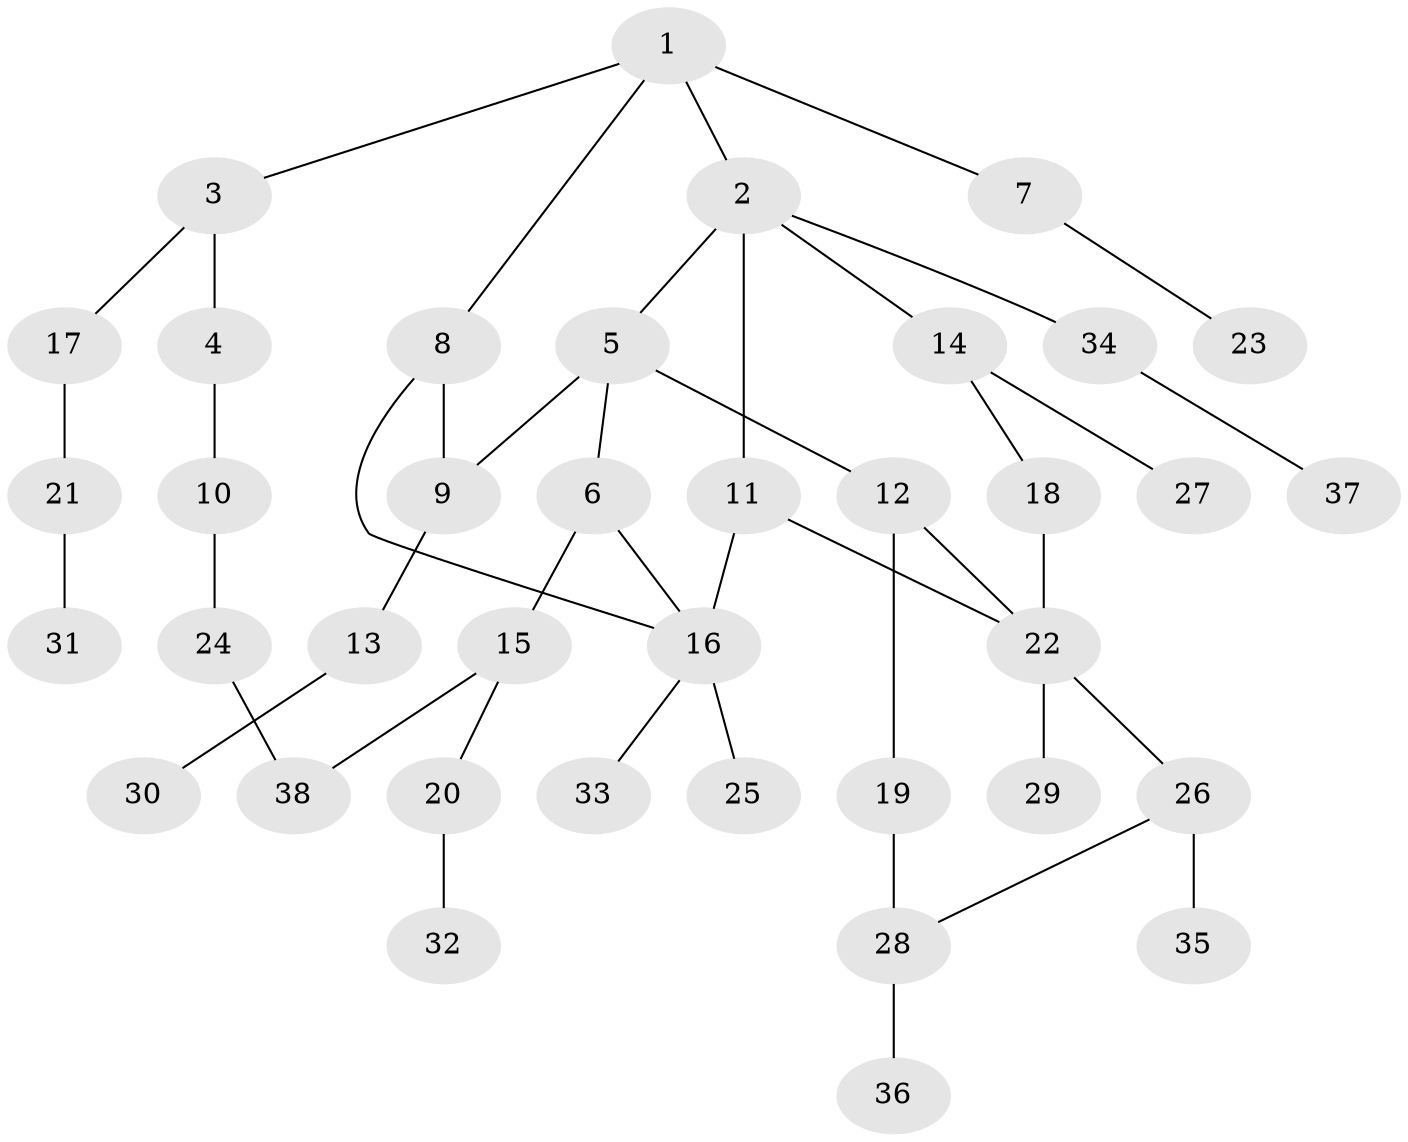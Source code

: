 // original degree distribution, {5: 0.056, 7: 0.008, 4: 0.064, 2: 0.272, 3: 0.184, 1: 0.408, 6: 0.008}
// Generated by graph-tools (version 1.1) at 2025/48/03/04/25 22:48:55]
// undirected, 38 vertices, 44 edges
graph export_dot {
  node [color=gray90,style=filled];
  1;
  2;
  3;
  4;
  5;
  6;
  7;
  8;
  9;
  10;
  11;
  12;
  13;
  14;
  15;
  16;
  17;
  18;
  19;
  20;
  21;
  22;
  23;
  24;
  25;
  26;
  27;
  28;
  29;
  30;
  31;
  32;
  33;
  34;
  35;
  36;
  37;
  38;
  1 -- 2 [weight=1.0];
  1 -- 3 [weight=1.0];
  1 -- 7 [weight=1.0];
  1 -- 8 [weight=1.0];
  2 -- 5 [weight=1.0];
  2 -- 11 [weight=1.0];
  2 -- 14 [weight=1.0];
  2 -- 34 [weight=1.0];
  3 -- 4 [weight=1.0];
  3 -- 17 [weight=1.0];
  4 -- 10 [weight=1.0];
  5 -- 6 [weight=1.0];
  5 -- 9 [weight=1.0];
  5 -- 12 [weight=1.0];
  6 -- 15 [weight=1.0];
  6 -- 16 [weight=1.0];
  7 -- 23 [weight=1.0];
  8 -- 9 [weight=1.0];
  8 -- 16 [weight=1.0];
  9 -- 13 [weight=1.0];
  10 -- 24 [weight=1.0];
  11 -- 16 [weight=1.0];
  11 -- 22 [weight=1.0];
  12 -- 19 [weight=1.0];
  12 -- 22 [weight=1.0];
  13 -- 30 [weight=1.0];
  14 -- 18 [weight=1.0];
  14 -- 27 [weight=1.0];
  15 -- 20 [weight=1.0];
  15 -- 38 [weight=1.0];
  16 -- 25 [weight=2.0];
  16 -- 33 [weight=1.0];
  17 -- 21 [weight=1.0];
  18 -- 22 [weight=1.0];
  19 -- 28 [weight=2.0];
  20 -- 32 [weight=2.0];
  21 -- 31 [weight=1.0];
  22 -- 26 [weight=1.0];
  22 -- 29 [weight=3.0];
  24 -- 38 [weight=1.0];
  26 -- 28 [weight=1.0];
  26 -- 35 [weight=1.0];
  28 -- 36 [weight=1.0];
  34 -- 37 [weight=1.0];
}
